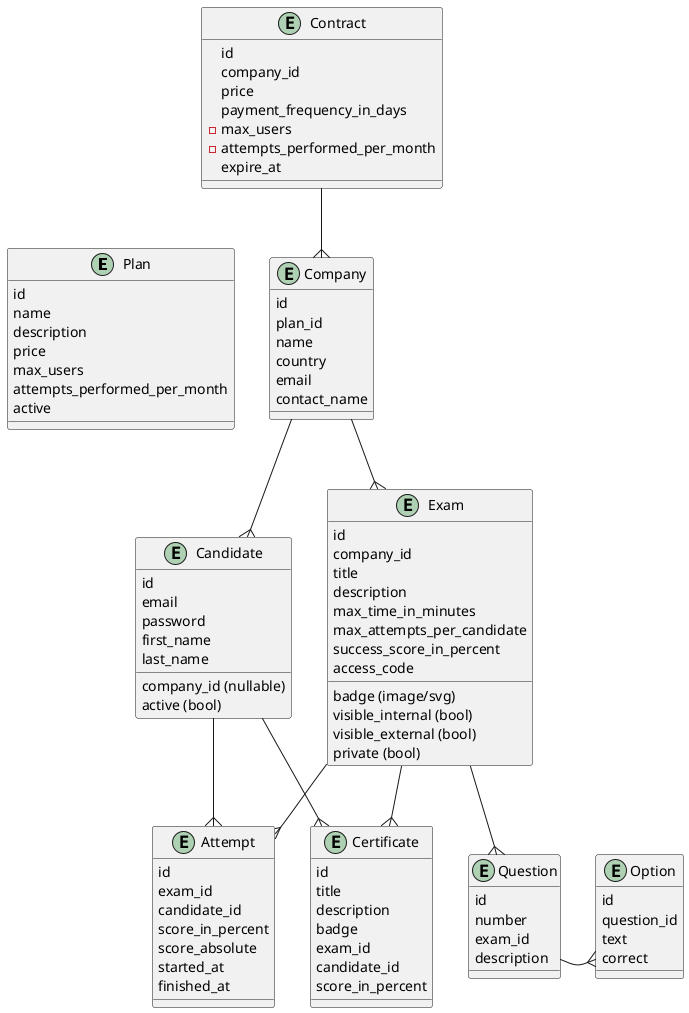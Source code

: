 @startuml
entity Plan {
    id
    name
    description
    price
    max_users
    attempts_performed_per_month
    active
}
entity Contract {
    id
    company_id
    price
    payment_frequency_in_days
    -max_users
    -attempts_performed_per_month
    expire_at
}
entity Company {
    id
    plan_id
    name
    country
    email
    contact_name
}

entity Candidate {
    id
    company_id (nullable)
    email
    password
    first_name
    last_name
    active (bool)
}

entity Exam {
    id
    company_id
    title
    description
    badge (image/svg)
    max_time_in_minutes
    max_attempts_per_candidate
    success_score_in_percent
    visible_internal (bool)
    visible_external (bool)
    private (bool)
    access_code
}

entity Attempt {
    id
    exam_id
    candidate_id
    score_in_percent
    score_absolute
    started_at
    finished_at
}

entity Question {
    id
    number
    exam_id
    description
}

entity Option {
    id
    question_id
    text
    correct
}

entity Certificate {
    id
    title
    description
    badge
    exam_id
    candidate_id
    score_in_percent
}

Plan -[hidden] Company
Contract --{ Company
Company --{ Candidate
Company --{ Exam
Exam --{ Question
Exam --{ Attempt
Candidate --{ Attempt
Exam --{ Certificate
Candidate --{ Certificate
Question --{ Option
Question -[hidden] Option

@enduml